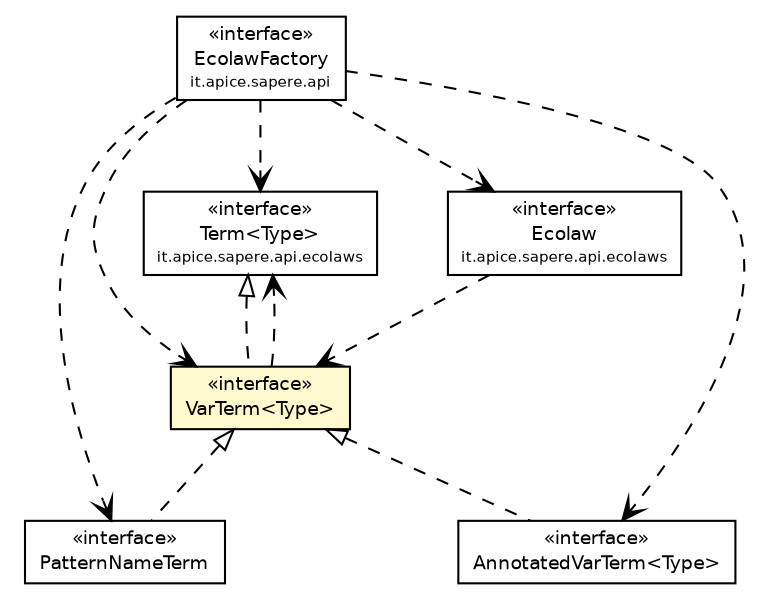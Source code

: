 #!/usr/local/bin/dot
#
# Class diagram 
# Generated by UmlGraph version 4.4 (http://www.spinellis.gr/sw/umlgraph)
#

digraph G {
	edge [fontname="Helvetica",fontsize=10,labelfontname="Helvetica",labelfontsize=10];
	node [fontname="Helvetica",fontsize=10,shape=plaintext];
	// it.apice.sapere.api.EcolawFactory
	c3540 [label=<<table border="0" cellborder="1" cellspacing="0" cellpadding="2" port="p" href="../../EcolawFactory.html">
		<tr><td><table border="0" cellspacing="0" cellpadding="1">
			<tr><td> &laquo;interface&raquo; </td></tr>
			<tr><td> EcolawFactory </td></tr>
			<tr><td><font point-size="7.0"> it.apice.sapere.api </font></td></tr>
		</table></td></tr>
		</table>>, fontname="Helvetica", fontcolor="black", fontsize=9.0];
	// it.apice.sapere.api.ecolaws.Term<Type>
	c3541 [label=<<table border="0" cellborder="1" cellspacing="0" cellpadding="2" port="p" href="../Term.html">
		<tr><td><table border="0" cellspacing="0" cellpadding="1">
			<tr><td> &laquo;interface&raquo; </td></tr>
			<tr><td> Term&lt;Type&gt; </td></tr>
			<tr><td><font point-size="7.0"> it.apice.sapere.api.ecolaws </font></td></tr>
		</table></td></tr>
		</table>>, fontname="Helvetica", fontcolor="black", fontsize=9.0];
	// it.apice.sapere.api.ecolaws.Ecolaw
	c3546 [label=<<table border="0" cellborder="1" cellspacing="0" cellpadding="2" port="p" href="../Ecolaw.html">
		<tr><td><table border="0" cellspacing="0" cellpadding="1">
			<tr><td> &laquo;interface&raquo; </td></tr>
			<tr><td> Ecolaw </td></tr>
			<tr><td><font point-size="7.0"> it.apice.sapere.api.ecolaws </font></td></tr>
		</table></td></tr>
		</table>>, fontname="Helvetica", fontcolor="black", fontsize=9.0];
	// it.apice.sapere.api.ecolaws.terms.VarTerm<Type>
	c3565 [label=<<table border="0" cellborder="1" cellspacing="0" cellpadding="2" port="p" bgcolor="lemonChiffon" href="./VarTerm.html">
		<tr><td><table border="0" cellspacing="0" cellpadding="1">
			<tr><td> &laquo;interface&raquo; </td></tr>
			<tr><td> VarTerm&lt;Type&gt; </td></tr>
		</table></td></tr>
		</table>>, fontname="Helvetica", fontcolor="black", fontsize=9.0];
	// it.apice.sapere.api.ecolaws.terms.PatternNameTerm
	c3569 [label=<<table border="0" cellborder="1" cellspacing="0" cellpadding="2" port="p" href="./PatternNameTerm.html">
		<tr><td><table border="0" cellspacing="0" cellpadding="1">
			<tr><td> &laquo;interface&raquo; </td></tr>
			<tr><td> PatternNameTerm </td></tr>
		</table></td></tr>
		</table>>, fontname="Helvetica", fontcolor="black", fontsize=9.0];
	// it.apice.sapere.api.ecolaws.terms.AnnotatedVarTerm<Type>
	c3572 [label=<<table border="0" cellborder="1" cellspacing="0" cellpadding="2" port="p" href="./AnnotatedVarTerm.html">
		<tr><td><table border="0" cellspacing="0" cellpadding="1">
			<tr><td> &laquo;interface&raquo; </td></tr>
			<tr><td> AnnotatedVarTerm&lt;Type&gt; </td></tr>
		</table></td></tr>
		</table>>, fontname="Helvetica", fontcolor="black", fontsize=9.0];
	//it.apice.sapere.api.ecolaws.terms.VarTerm<Type> implements it.apice.sapere.api.ecolaws.Term<Type>
	c3541:p -> c3565:p [dir=back,arrowtail=empty,style=dashed];
	//it.apice.sapere.api.ecolaws.terms.PatternNameTerm implements it.apice.sapere.api.ecolaws.terms.VarTerm<Type>
	c3565:p -> c3569:p [dir=back,arrowtail=empty,style=dashed];
	//it.apice.sapere.api.ecolaws.terms.AnnotatedVarTerm<Type> implements it.apice.sapere.api.ecolaws.terms.VarTerm<Type>
	c3565:p -> c3572:p [dir=back,arrowtail=empty,style=dashed];
	// it.apice.sapere.api.EcolawFactory DEPEND it.apice.sapere.api.ecolaws.Ecolaw
	c3540:p -> c3546:p [taillabel="", label="", headlabel="", fontname="Helvetica", fontcolor="black", fontsize=10.0, color="black", arrowhead=open, style=dashed];
	// it.apice.sapere.api.EcolawFactory DEPEND it.apice.sapere.api.ecolaws.terms.VarTerm<Type>
	c3540:p -> c3565:p [taillabel="", label="", headlabel="", fontname="Helvetica", fontcolor="black", fontsize=10.0, color="black", arrowhead=open, style=dashed];
	// it.apice.sapere.api.EcolawFactory DEPEND it.apice.sapere.api.ecolaws.terms.PatternNameTerm
	c3540:p -> c3569:p [taillabel="", label="", headlabel="", fontname="Helvetica", fontcolor="black", fontsize=10.0, color="black", arrowhead=open, style=dashed];
	// it.apice.sapere.api.EcolawFactory DEPEND it.apice.sapere.api.ecolaws.terms.AnnotatedVarTerm<Type>
	c3540:p -> c3572:p [taillabel="", label="", headlabel="", fontname="Helvetica", fontcolor="black", fontsize=10.0, color="black", arrowhead=open, style=dashed];
	// it.apice.sapere.api.EcolawFactory DEPEND it.apice.sapere.api.ecolaws.Term<Type>
	c3540:p -> c3541:p [taillabel="", label="", headlabel="", fontname="Helvetica", fontcolor="black", fontsize=10.0, color="black", arrowhead=open, style=dashed];
	// it.apice.sapere.api.ecolaws.Ecolaw DEPEND it.apice.sapere.api.ecolaws.terms.VarTerm<Type>
	c3546:p -> c3565:p [taillabel="", label="", headlabel="", fontname="Helvetica", fontcolor="black", fontsize=10.0, color="black", arrowhead=open, style=dashed];
	// it.apice.sapere.api.ecolaws.terms.VarTerm<Type> DEPEND it.apice.sapere.api.ecolaws.Term<Type>
	c3565:p -> c3541:p [taillabel="", label="", headlabel="", fontname="Helvetica", fontcolor="black", fontsize=10.0, color="black", arrowhead=open, style=dashed];
}

